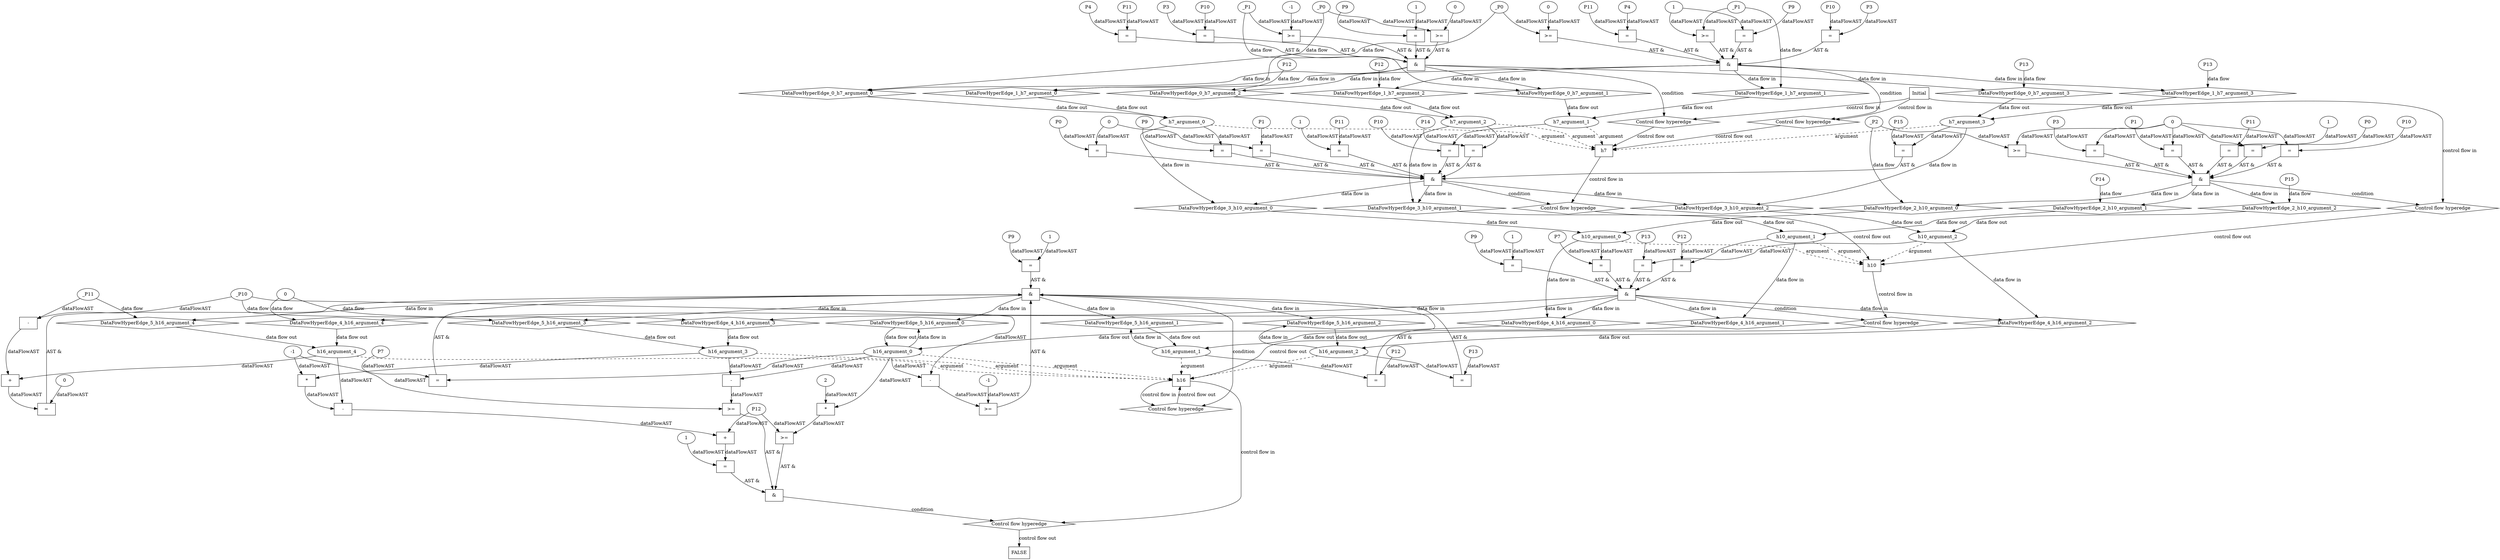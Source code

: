 digraph dag {
"h10" [label="h10" nodeName="h10" class=cfn  shape="rect"];
"h16" [label="h16" nodeName="h16" class=cfn  shape="rect"];
"h7" [label="h7" nodeName="h7" class=cfn  shape="rect"];
FALSE [label="FALSE" nodeName=FALSE class=cfn  shape="rect"];
Initial [label="Initial" nodeName=Initial class=cfn  shape="rect"];
ControlFowHyperEdge_0 [label="Control flow hyperedge" nodeName=ControlFowHyperEdge_0 class=controlFlowHyperEdge shape="diamond"];
"Initial" -> ControlFowHyperEdge_0 [label="control flow in"]
ControlFowHyperEdge_0 -> "h7" [label="control flow out"]
ControlFowHyperEdge_1 [label="Control flow hyperedge" nodeName=ControlFowHyperEdge_1 class=controlFlowHyperEdge shape="diamond"];
"Initial" -> ControlFowHyperEdge_1 [label="control flow in"]
ControlFowHyperEdge_1 -> "h7" [label="control flow out"]
ControlFowHyperEdge_2 [label="Control flow hyperedge" nodeName=ControlFowHyperEdge_2 class=controlFlowHyperEdge shape="diamond"];
"Initial" -> ControlFowHyperEdge_2 [label="control flow in"]
ControlFowHyperEdge_2 -> "h10" [label="control flow out"]
ControlFowHyperEdge_3 [label="Control flow hyperedge" nodeName=ControlFowHyperEdge_3 class=controlFlowHyperEdge shape="diamond"];
"h7" -> ControlFowHyperEdge_3 [label="control flow in"]
ControlFowHyperEdge_3 -> "h10" [label="control flow out"]
ControlFowHyperEdge_4 [label="Control flow hyperedge" nodeName=ControlFowHyperEdge_4 class=controlFlowHyperEdge shape="diamond"];
"h10" -> ControlFowHyperEdge_4 [label="control flow in"]
ControlFowHyperEdge_4 -> "h16" [label="control flow out"]
ControlFowHyperEdge_5 [label="Control flow hyperedge" nodeName=ControlFowHyperEdge_5 class=controlFlowHyperEdge shape="diamond"];
"h16" -> ControlFowHyperEdge_5 [label="control flow in"]
ControlFowHyperEdge_5 -> "h16" [label="control flow out"]
ControlFowHyperEdge_6 [label="Control flow hyperedge" nodeName=ControlFowHyperEdge_6 class=controlFlowHyperEdge shape="diamond"];
"h16" -> ControlFowHyperEdge_6 [label="control flow in"]
ControlFowHyperEdge_6 -> "FALSE" [label="control flow out"]
"h7_argument_0" [label="h7_argument_0" nodeName=argument0 class=argument  head="h7" shape="oval"];
"h7_argument_0" -> "h7"[label="argument" style="dashed"]
"h7_argument_1" [label="h7_argument_1" nodeName=argument1 class=argument  head="h7" shape="oval"];
"h7_argument_1" -> "h7"[label="argument" style="dashed"]
"h7_argument_2" [label="h7_argument_2" nodeName=argument2 class=argument  head="h7" shape="oval"];
"h7_argument_2" -> "h7"[label="argument" style="dashed"]
"h7_argument_3" [label="h7_argument_3" nodeName=argument3 class=argument  head="h7" shape="oval"];
"h7_argument_3" -> "h7"[label="argument" style="dashed"]
"h10_argument_0" [label="h10_argument_0" nodeName=argument0 class=argument  head="h10" shape="oval"];
"h10_argument_0" -> "h10"[label="argument" style="dashed"]
"h10_argument_1" [label="h10_argument_1" nodeName=argument1 class=argument  head="h10" shape="oval"];
"h10_argument_1" -> "h10"[label="argument" style="dashed"]
"h10_argument_2" [label="h10_argument_2" nodeName=argument2 class=argument  head="h10" shape="oval"];
"h10_argument_2" -> "h10"[label="argument" style="dashed"]
"h16_argument_0" [label="h16_argument_0" nodeName=argument0 class=argument  head="h16" shape="oval"];
"h16_argument_0" -> "h16"[label="argument" style="dashed"]
"h16_argument_1" [label="h16_argument_1" nodeName=argument1 class=argument  head="h16" shape="oval"];
"h16_argument_1" -> "h16"[label="argument" style="dashed"]
"h16_argument_2" [label="h16_argument_2" nodeName=argument2 class=argument  head="h16" shape="oval"];
"h16_argument_2" -> "h16"[label="argument" style="dashed"]
"h16_argument_3" [label="h16_argument_3" nodeName=argument3 class=argument  head="h16" shape="oval"];
"h16_argument_3" -> "h16"[label="argument" style="dashed"]
"h16_argument_4" [label="h16_argument_4" nodeName=argument4 class=argument  head="h16" shape="oval"];
"h16_argument_4" -> "h16"[label="argument" style="dashed"]

"xxxh7___Initial_0xxx_and" [label="&" nodeName="xxxh7___Initial_0xxx_and" class=Operator shape="rect"];
"xxxh7___Initial_0xxxguard_0_node_0" [label="=" nodeName="xxxh7___Initial_0xxxguard_0_node_0" class=Operator  shape="rect"];
"xxxh7___Initial_0xxxguard_0_node_1" [label="P10" nodeName="xxxh7___Initial_0xxxguard_0_node_1" class=Constant ];
"xxxh7___Initial_0xxxguard_0_node_2" [label="P3" nodeName="xxxh7___Initial_0xxxguard_0_node_2" class=Constant ];
"xxxh7___Initial_0xxxguard_0_node_1" -> "xxxh7___Initial_0xxxguard_0_node_0"[label="dataFlowAST"]
"xxxh7___Initial_0xxxguard_0_node_2" -> "xxxh7___Initial_0xxxguard_0_node_0"[label="dataFlowAST"]

"xxxh7___Initial_0xxxguard_0_node_0" -> "xxxh7___Initial_0xxx_and" [label="AST &"];
"xxxh7___Initial_0xxxguard1_node_0" [label="=" nodeName="xxxh7___Initial_0xxxguard1_node_0" class=Operator  shape="rect"];
"xxxh7___Initial_0xxxguard1_node_1" [label="P11" nodeName="xxxh7___Initial_0xxxguard1_node_1" class=Constant ];
"xxxh7___Initial_0xxxguard1_node_2" [label="P4" nodeName="xxxh7___Initial_0xxxguard1_node_2" class=Constant ];
"xxxh7___Initial_0xxxguard1_node_1" -> "xxxh7___Initial_0xxxguard1_node_0"[label="dataFlowAST"]
"xxxh7___Initial_0xxxguard1_node_2" -> "xxxh7___Initial_0xxxguard1_node_0"[label="dataFlowAST"]

"xxxh7___Initial_0xxxguard1_node_0" -> "xxxh7___Initial_0xxx_and" [label="AST &"];
"xxxh7___Initial_0xxxguard3_node_0" [label=">=" nodeName="xxxh7___Initial_0xxxguard3_node_0" class=Operator  shape="rect"];
"xxxh7___Initial_0xxxguard3_node_2" [label="0" nodeName="xxxh7___Initial_0xxxguard3_node_2" class=Literal ];
"xxxh7___Initial_0xxxdataFlow_0_node_0" -> "xxxh7___Initial_0xxxguard3_node_0"[label="dataFlowAST"]
"xxxh7___Initial_0xxxguard3_node_2" -> "xxxh7___Initial_0xxxguard3_node_0"[label="dataFlowAST"]

"xxxh7___Initial_0xxxguard3_node_0" -> "xxxh7___Initial_0xxx_and" [label="AST &"];
"xxxh7___Initial_0xxxguard2_node_0" [label=">=" nodeName="xxxh7___Initial_0xxxguard2_node_0" class=Operator  shape="rect"];
"xxxh7___Initial_0xxxguard2_node_1" [label="-1" nodeName="xxxh7___Initial_0xxxguard2_node_1" class=Literal ];
"xxxh7___Initial_0xxxguard2_node_1" -> "xxxh7___Initial_0xxxguard2_node_0"[label="dataFlowAST"]
"xxxh7___Initial_0xxxdataFlow1_node_0" -> "xxxh7___Initial_0xxxguard2_node_0"[label="dataFlowAST"]

"xxxh7___Initial_0xxxguard2_node_0" -> "xxxh7___Initial_0xxx_and" [label="AST &"];
"xxxh7___Initial_0xxxguard4_node_0" [label="=" nodeName="xxxh7___Initial_0xxxguard4_node_0" class=Operator  shape="rect"];
"xxxh7___Initial_0xxxguard4_node_1" [label="P9" nodeName="xxxh7___Initial_0xxxguard4_node_1" class=Constant ];
"xxxh7___Initial_0xxxguard4_node_2" [label="1" nodeName="xxxh7___Initial_0xxxguard4_node_2" class=Literal ];
"xxxh7___Initial_0xxxguard4_node_1" -> "xxxh7___Initial_0xxxguard4_node_0"[label="dataFlowAST"]
"xxxh7___Initial_0xxxguard4_node_2" -> "xxxh7___Initial_0xxxguard4_node_0"[label="dataFlowAST"]

"xxxh7___Initial_0xxxguard4_node_0" -> "xxxh7___Initial_0xxx_and" [label="AST &"];
"xxxh7___Initial_0xxx_and" -> "ControlFowHyperEdge_0" [label="condition"];
"xxxh7___Initial_0xxxdataFlow_0_node_0" [label="_P0" nodeName="xxxh7___Initial_0xxxdataFlow_0_node_0" class=Constant ];

"xxxh7___Initial_0xxxdataFlow_0_node_0" -> "DataFowHyperEdge_0_h7_argument_0" [label="data flow"];
"xxxh7___Initial_0xxxdataFlow1_node_0" [label="_P1" nodeName="xxxh7___Initial_0xxxdataFlow1_node_0" class=Constant ];

"xxxh7___Initial_0xxxdataFlow1_node_0" -> "DataFowHyperEdge_0_h7_argument_1" [label="data flow"];
"xxxh7___Initial_0xxxdataFlow2_node_0" [label="P12" nodeName="xxxh7___Initial_0xxxdataFlow2_node_0" class=Constant ];

"xxxh7___Initial_0xxxdataFlow2_node_0" -> "DataFowHyperEdge_0_h7_argument_2" [label="data flow"];
"xxxh7___Initial_0xxxdataFlow3_node_0" [label="P13" nodeName="xxxh7___Initial_0xxxdataFlow3_node_0" class=Constant ];

"xxxh7___Initial_0xxxdataFlow3_node_0" -> "DataFowHyperEdge_0_h7_argument_3" [label="data flow"];
"xxxh7___Initial_1xxx_and" [label="&" nodeName="xxxh7___Initial_1xxx_and" class=Operator shape="rect"];
"xxxh7___Initial_1xxxguard2_node_0" [label=">=" nodeName="xxxh7___Initial_1xxxguard2_node_0" class=Operator  shape="rect"];
"xxxh7___Initial_1xxxguard2_node_2" [label="1" nodeName="xxxh7___Initial_1xxxguard2_node_2" class=Literal ];
"xxxh7___Initial_1xxxdataFlow1_node_0" -> "xxxh7___Initial_1xxxguard2_node_0"[label="dataFlowAST"]
"xxxh7___Initial_1xxxguard2_node_2" -> "xxxh7___Initial_1xxxguard2_node_0"[label="dataFlowAST"]

"xxxh7___Initial_1xxxguard2_node_0" -> "xxxh7___Initial_1xxx_and" [label="AST &"];
"xxxh7___Initial_1xxxguard4_node_0" [label="=" nodeName="xxxh7___Initial_1xxxguard4_node_0" class=Operator  shape="rect"];
"xxxh7___Initial_1xxxguard4_node_1" [label="P9" nodeName="xxxh7___Initial_1xxxguard4_node_1" class=Constant ];
"xxxh7___Initial_1xxxguard4_node_1" -> "xxxh7___Initial_1xxxguard4_node_0"[label="dataFlowAST"]
"xxxh7___Initial_1xxxguard2_node_2" -> "xxxh7___Initial_1xxxguard4_node_0"[label="dataFlowAST"]

"xxxh7___Initial_1xxxguard4_node_0" -> "xxxh7___Initial_1xxx_and" [label="AST &"];
"xxxh7___Initial_1xxxguard3_node_0" [label=">=" nodeName="xxxh7___Initial_1xxxguard3_node_0" class=Operator  shape="rect"];
"xxxh7___Initial_1xxxguard3_node_2" [label="0" nodeName="xxxh7___Initial_1xxxguard3_node_2" class=Literal ];
"xxxh7___Initial_1xxxdataFlow_0_node_0" -> "xxxh7___Initial_1xxxguard3_node_0"[label="dataFlowAST"]
"xxxh7___Initial_1xxxguard3_node_2" -> "xxxh7___Initial_1xxxguard3_node_0"[label="dataFlowAST"]

"xxxh7___Initial_1xxxguard3_node_0" -> "xxxh7___Initial_1xxx_and" [label="AST &"];
"xxxh7___Initial_1xxxguard1_node_0" [label="=" nodeName="xxxh7___Initial_1xxxguard1_node_0" class=Operator  shape="rect"];
"xxxh7___Initial_1xxxguard1_node_1" [label="P11" nodeName="xxxh7___Initial_1xxxguard1_node_1" class=Constant ];
"xxxh7___Initial_1xxxguard1_node_2" [label="P4" nodeName="xxxh7___Initial_1xxxguard1_node_2" class=Constant ];
"xxxh7___Initial_1xxxguard1_node_1" -> "xxxh7___Initial_1xxxguard1_node_0"[label="dataFlowAST"]
"xxxh7___Initial_1xxxguard1_node_2" -> "xxxh7___Initial_1xxxguard1_node_0"[label="dataFlowAST"]

"xxxh7___Initial_1xxxguard1_node_0" -> "xxxh7___Initial_1xxx_and" [label="AST &"];
"xxxh7___Initial_1xxxguard_0_node_0" [label="=" nodeName="xxxh7___Initial_1xxxguard_0_node_0" class=Operator  shape="rect"];
"xxxh7___Initial_1xxxguard_0_node_1" [label="P10" nodeName="xxxh7___Initial_1xxxguard_0_node_1" class=Constant ];
"xxxh7___Initial_1xxxguard_0_node_2" [label="P3" nodeName="xxxh7___Initial_1xxxguard_0_node_2" class=Constant ];
"xxxh7___Initial_1xxxguard_0_node_1" -> "xxxh7___Initial_1xxxguard_0_node_0"[label="dataFlowAST"]
"xxxh7___Initial_1xxxguard_0_node_2" -> "xxxh7___Initial_1xxxguard_0_node_0"[label="dataFlowAST"]

"xxxh7___Initial_1xxxguard_0_node_0" -> "xxxh7___Initial_1xxx_and" [label="AST &"];
"xxxh7___Initial_1xxx_and" -> "ControlFowHyperEdge_1" [label="condition"];
"xxxh7___Initial_1xxxdataFlow_0_node_0" [label="_P0" nodeName="xxxh7___Initial_1xxxdataFlow_0_node_0" class=Constant ];

"xxxh7___Initial_1xxxdataFlow_0_node_0" -> "DataFowHyperEdge_1_h7_argument_0" [label="data flow"];
"xxxh7___Initial_1xxxdataFlow1_node_0" [label="_P1" nodeName="xxxh7___Initial_1xxxdataFlow1_node_0" class=Constant ];

"xxxh7___Initial_1xxxdataFlow1_node_0" -> "DataFowHyperEdge_1_h7_argument_1" [label="data flow"];
"xxxh7___Initial_1xxxdataFlow2_node_0" [label="P12" nodeName="xxxh7___Initial_1xxxdataFlow2_node_0" class=Constant ];

"xxxh7___Initial_1xxxdataFlow2_node_0" -> "DataFowHyperEdge_1_h7_argument_2" [label="data flow"];
"xxxh7___Initial_1xxxdataFlow3_node_0" [label="P13" nodeName="xxxh7___Initial_1xxxdataFlow3_node_0" class=Constant ];

"xxxh7___Initial_1xxxdataFlow3_node_0" -> "DataFowHyperEdge_1_h7_argument_3" [label="data flow"];
"xxxh10___Initial_2xxx_and" [label="&" nodeName="xxxh10___Initial_2xxx_and" class=Operator shape="rect"];
"xxxh10___Initial_2xxxguard5_node_0" [label="=" nodeName="xxxh10___Initial_2xxxguard5_node_0" class=Operator  shape="rect"];
"xxxh10___Initial_2xxxguard5_node_1" [label="P1" nodeName="xxxh10___Initial_2xxxguard5_node_1" class=Constant ];
"xxxh10___Initial_2xxxguard5_node_1" -> "xxxh10___Initial_2xxxguard5_node_0"[label="dataFlowAST"]
"xxxh10___Initial_2xxxguard1_node_1" -> "xxxh10___Initial_2xxxguard5_node_0"[label="dataFlowAST"]

"xxxh10___Initial_2xxxguard5_node_0" -> "xxxh10___Initial_2xxx_and" [label="AST &"];
"xxxh10___Initial_2xxxguard4_node_0" [label="=" nodeName="xxxh10___Initial_2xxxguard4_node_0" class=Operator  shape="rect"];
"xxxh10___Initial_2xxxguard4_node_1" [label="P0" nodeName="xxxh10___Initial_2xxxguard4_node_1" class=Constant ];
"xxxh10___Initial_2xxxguard4_node_1" -> "xxxh10___Initial_2xxxguard4_node_0"[label="dataFlowAST"]
"xxxh10___Initial_2xxxguard1_node_1" -> "xxxh10___Initial_2xxxguard4_node_0"[label="dataFlowAST"]

"xxxh10___Initial_2xxxguard4_node_0" -> "xxxh10___Initial_2xxx_and" [label="AST &"];
"xxxh10___Initial_2xxxguard_0_node_0" [label="=" nodeName="xxxh10___Initial_2xxxguard_0_node_0" class=Operator  shape="rect"];
"xxxh10___Initial_2xxxguard_0_node_1" [label="P11" nodeName="xxxh10___Initial_2xxxguard_0_node_1" class=Constant ];
"xxxh10___Initial_2xxxguard_0_node_2" [label="1" nodeName="xxxh10___Initial_2xxxguard_0_node_2" class=Literal ];
"xxxh10___Initial_2xxxguard_0_node_1" -> "xxxh10___Initial_2xxxguard_0_node_0"[label="dataFlowAST"]
"xxxh10___Initial_2xxxguard_0_node_2" -> "xxxh10___Initial_2xxxguard_0_node_0"[label="dataFlowAST"]

"xxxh10___Initial_2xxxguard_0_node_0" -> "xxxh10___Initial_2xxx_and" [label="AST &"];
"xxxh10___Initial_2xxxguard3_node_0" [label=">=" nodeName="xxxh10___Initial_2xxxguard3_node_0" class=Operator  shape="rect"];
"xxxh10___Initial_2xxxdataFlow_0_node_0" -> "xxxh10___Initial_2xxxguard3_node_0"[label="dataFlowAST"]
"xxxh10___Initial_2xxxguard1_node_1" -> "xxxh10___Initial_2xxxguard3_node_0"[label="dataFlowAST"]

"xxxh10___Initial_2xxxguard3_node_0" -> "xxxh10___Initial_2xxx_and" [label="AST &"];
"xxxh10___Initial_2xxxguard2_node_0" [label="=" nodeName="xxxh10___Initial_2xxxguard2_node_0" class=Operator  shape="rect"];
"xxxh10___Initial_2xxxguard2_node_1" [label="P10" nodeName="xxxh10___Initial_2xxxguard2_node_1" class=Constant ];
"xxxh10___Initial_2xxxguard2_node_1" -> "xxxh10___Initial_2xxxguard2_node_0"[label="dataFlowAST"]
"xxxh10___Initial_2xxxguard1_node_1" -> "xxxh10___Initial_2xxxguard2_node_0"[label="dataFlowAST"]

"xxxh10___Initial_2xxxguard2_node_0" -> "xxxh10___Initial_2xxx_and" [label="AST &"];
"xxxh10___Initial_2xxxguard1_node_0" [label="=" nodeName="xxxh10___Initial_2xxxguard1_node_0" class=Operator  shape="rect"];
"xxxh10___Initial_2xxxguard1_node_1" [label="0" nodeName="xxxh10___Initial_2xxxguard1_node_1" class=Literal ];
"xxxh10___Initial_2xxxguard1_node_2" [label="P3" nodeName="xxxh10___Initial_2xxxguard1_node_2" class=Constant ];
"xxxh10___Initial_2xxxguard1_node_1" -> "xxxh10___Initial_2xxxguard1_node_0"[label="dataFlowAST"]
"xxxh10___Initial_2xxxguard1_node_2" -> "xxxh10___Initial_2xxxguard1_node_0"[label="dataFlowAST"]

"xxxh10___Initial_2xxxguard1_node_0" -> "xxxh10___Initial_2xxx_and" [label="AST &"];
"xxxh10___Initial_2xxx_and" -> "ControlFowHyperEdge_2" [label="condition"];
"xxxh10___Initial_2xxxdataFlow_0_node_0" [label="_P2" nodeName="xxxh10___Initial_2xxxdataFlow_0_node_0" class=Constant ];

"xxxh10___Initial_2xxxdataFlow_0_node_0" -> "DataFowHyperEdge_2_h10_argument_0" [label="data flow"];
"xxxh10___Initial_2xxxdataFlow1_node_0" [label="P14" nodeName="xxxh10___Initial_2xxxdataFlow1_node_0" class=Constant ];

"xxxh10___Initial_2xxxdataFlow1_node_0" -> "DataFowHyperEdge_2_h10_argument_1" [label="data flow"];
"xxxh10___Initial_2xxxdataFlow2_node_0" [label="P15" nodeName="xxxh10___Initial_2xxxdataFlow2_node_0" class=Constant ];

"xxxh10___Initial_2xxxdataFlow2_node_0" -> "DataFowHyperEdge_2_h10_argument_2" [label="data flow"];
"xxxh10___h7_3xxx_and" [label="&" nodeName="xxxh10___h7_3xxx_and" class=Operator shape="rect"];
"xxxh10___h7_3xxxguard4_node_0" [label="=" nodeName="xxxh10___h7_3xxxguard4_node_0" class=Operator  shape="rect"];
"xxxh10___h7_3xxxguard4_node_1" [label="P1" nodeName="xxxh10___h7_3xxxguard4_node_1" class=Constant ];
"xxxh10___h7_3xxxguard4_node_1" -> "xxxh10___h7_3xxxguard4_node_0"[label="dataFlowAST"]
"xxxh10___h7_3xxxguard3_node_2" -> "xxxh10___h7_3xxxguard4_node_0"[label="dataFlowAST"]

"xxxh10___h7_3xxxguard4_node_0" -> "xxxh10___h7_3xxx_and" [label="AST &"];
"xxxh10___h7_3xxxguard5_node_0" [label="=" nodeName="xxxh10___h7_3xxxguard5_node_0" class=Operator  shape="rect"];
"xxxh10___h7_3xxxguard5_node_1" [label="P11" nodeName="xxxh10___h7_3xxxguard5_node_1" class=Constant ];
"xxxh10___h7_3xxxguard5_node_2" [label="1" nodeName="xxxh10___h7_3xxxguard5_node_2" class=Literal ];
"xxxh10___h7_3xxxguard5_node_1" -> "xxxh10___h7_3xxxguard5_node_0"[label="dataFlowAST"]
"xxxh10___h7_3xxxguard5_node_2" -> "xxxh10___h7_3xxxguard5_node_0"[label="dataFlowAST"]

"xxxh10___h7_3xxxguard5_node_0" -> "xxxh10___h7_3xxx_and" [label="AST &"];
"xxxh10___h7_3xxxguard3_node_0" [label="=" nodeName="xxxh10___h7_3xxxguard3_node_0" class=Operator  shape="rect"];
"xxxh10___h7_3xxxguard3_node_1" [label="P0" nodeName="xxxh10___h7_3xxxguard3_node_1" class=Constant ];
"xxxh10___h7_3xxxguard3_node_2" [label="0" nodeName="xxxh10___h7_3xxxguard3_node_2" class=Literal ];
"xxxh10___h7_3xxxguard3_node_1" -> "xxxh10___h7_3xxxguard3_node_0"[label="dataFlowAST"]
"xxxh10___h7_3xxxguard3_node_2" -> "xxxh10___h7_3xxxguard3_node_0"[label="dataFlowAST"]

"xxxh10___h7_3xxxguard3_node_0" -> "xxxh10___h7_3xxx_and" [label="AST &"];
"xxxh10___h7_3xxxguard1_node_0" [label="=" nodeName="xxxh10___h7_3xxxguard1_node_0" class=Operator  shape="rect"];
"xxxh10___h7_3xxxguard1_node_1" [label="P15" nodeName="xxxh10___h7_3xxxguard1_node_1" class=Constant ];
"xxxh10___h7_3xxxguard1_node_1" -> "xxxh10___h7_3xxxguard1_node_0"[label="dataFlowAST"]
"h7_argument_3" -> "xxxh10___h7_3xxxguard1_node_0"[label="dataFlowAST"]

"xxxh10___h7_3xxxguard1_node_0" -> "xxxh10___h7_3xxx_and" [label="AST &"];
"xxxh10___h7_3xxxguard_0_node_0" [label="=" nodeName="xxxh10___h7_3xxxguard_0_node_0" class=Operator  shape="rect"];
"xxxh10___h7_3xxxguard_0_node_1" [label="P14" nodeName="xxxh10___h7_3xxxguard_0_node_1" class=Constant ];
"xxxh10___h7_3xxxguard_0_node_1" -> "xxxh10___h7_3xxxguard_0_node_0"[label="dataFlowAST"]
"h7_argument_2" -> "xxxh10___h7_3xxxguard_0_node_0"[label="dataFlowAST"]

"xxxh10___h7_3xxxguard_0_node_0" -> "xxxh10___h7_3xxx_and" [label="AST &"];
"xxxh10___h7_3xxxguard2_node_0" [label="=" nodeName="xxxh10___h7_3xxxguard2_node_0" class=Operator  shape="rect"];
"xxxh10___h7_3xxxguard2_node_1" [label="P10" nodeName="xxxh10___h7_3xxxguard2_node_1" class=Constant ];
"xxxh10___h7_3xxxguard2_node_1" -> "xxxh10___h7_3xxxguard2_node_0"[label="dataFlowAST"]
"h7_argument_1" -> "xxxh10___h7_3xxxguard2_node_0"[label="dataFlowAST"]

"xxxh10___h7_3xxxguard2_node_0" -> "xxxh10___h7_3xxx_and" [label="AST &"];
"xxxh10___h7_3xxxguard6_node_0" [label="=" nodeName="xxxh10___h7_3xxxguard6_node_0" class=Operator  shape="rect"];
"xxxh10___h7_3xxxguard6_node_1" [label="P9" nodeName="xxxh10___h7_3xxxguard6_node_1" class=Constant ];
"xxxh10___h7_3xxxguard6_node_1" -> "xxxh10___h7_3xxxguard6_node_0"[label="dataFlowAST"]
"h7_argument_0" -> "xxxh10___h7_3xxxguard6_node_0"[label="dataFlowAST"]

"xxxh10___h7_3xxxguard6_node_0" -> "xxxh10___h7_3xxx_and" [label="AST &"];
"xxxh10___h7_3xxx_and" -> "ControlFowHyperEdge_3" [label="condition"];
"xxxh16___h10_4xxx_and" [label="&" nodeName="xxxh16___h10_4xxx_and" class=Operator shape="rect"];
"xxxh16___h10_4xxxguard_0_node_0" [label="=" nodeName="xxxh16___h10_4xxxguard_0_node_0" class=Operator  shape="rect"];
"xxxh16___h10_4xxxguard_0_node_1" [label="P7" nodeName="xxxh16___h10_4xxxguard_0_node_1" class=Constant ];
"xxxh16___h10_4xxxguard_0_node_1" -> "xxxh16___h10_4xxxguard_0_node_0"[label="dataFlowAST"]
"h10_argument_0" -> "xxxh16___h10_4xxxguard_0_node_0"[label="dataFlowAST"]

"xxxh16___h10_4xxxguard_0_node_0" -> "xxxh16___h10_4xxx_and" [label="AST &"];
"xxxh16___h10_4xxxguard1_node_0" [label="=" nodeName="xxxh16___h10_4xxxguard1_node_0" class=Operator  shape="rect"];
"xxxh16___h10_4xxxguard1_node_1" [label="P12" nodeName="xxxh16___h10_4xxxguard1_node_1" class=Constant ];
"xxxh16___h10_4xxxguard1_node_1" -> "xxxh16___h10_4xxxguard1_node_0"[label="dataFlowAST"]
"h10_argument_1" -> "xxxh16___h10_4xxxguard1_node_0"[label="dataFlowAST"]

"xxxh16___h10_4xxxguard1_node_0" -> "xxxh16___h10_4xxx_and" [label="AST &"];
"xxxh16___h10_4xxxguard2_node_0" [label="=" nodeName="xxxh16___h10_4xxxguard2_node_0" class=Operator  shape="rect"];
"xxxh16___h10_4xxxguard2_node_1" [label="P13" nodeName="xxxh16___h10_4xxxguard2_node_1" class=Constant ];
"xxxh16___h10_4xxxguard2_node_1" -> "xxxh16___h10_4xxxguard2_node_0"[label="dataFlowAST"]
"h10_argument_2" -> "xxxh16___h10_4xxxguard2_node_0"[label="dataFlowAST"]

"xxxh16___h10_4xxxguard2_node_0" -> "xxxh16___h10_4xxx_and" [label="AST &"];
"xxxh16___h10_4xxxguard3_node_0" [label="=" nodeName="xxxh16___h10_4xxxguard3_node_0" class=Operator  shape="rect"];
"xxxh16___h10_4xxxguard3_node_1" [label="P9" nodeName="xxxh16___h10_4xxxguard3_node_1" class=Constant ];
"xxxh16___h10_4xxxguard3_node_2" [label="1" nodeName="xxxh16___h10_4xxxguard3_node_2" class=Literal ];
"xxxh16___h10_4xxxguard3_node_1" -> "xxxh16___h10_4xxxguard3_node_0"[label="dataFlowAST"]
"xxxh16___h10_4xxxguard3_node_2" -> "xxxh16___h10_4xxxguard3_node_0"[label="dataFlowAST"]

"xxxh16___h10_4xxxguard3_node_0" -> "xxxh16___h10_4xxx_and" [label="AST &"];
"xxxh16___h10_4xxx_and" -> "ControlFowHyperEdge_4" [label="condition"];
"xxxh16___h10_4xxxdataFlow_0_node_0" [label="0" nodeName="xxxh16___h10_4xxxdataFlow_0_node_0" class=Literal ];

"xxxh16___h10_4xxxdataFlow_0_node_0" -> "DataFowHyperEdge_4_h16_argument_3" [label="data flow"];

"xxxh16___h10_4xxxdataFlow_0_node_0" -> "DataFowHyperEdge_4_h16_argument_4" [label="data flow"];
"xxxh16___h16_5xxx_and" [label="&" nodeName="xxxh16___h16_5xxx_and" class=Operator shape="rect"];
"xxxh16___h16_5xxxguard1_node_0" [label="=" nodeName="xxxh16___h16_5xxxguard1_node_0" class=Operator  shape="rect"];
"xxxh16___h16_5xxxguard1_node_1" [label="+" nodeName="xxxh16___h16_5xxxguard1_node_1" class= Operator shape="rect"];
"xxxh16___h16_5xxxguard1_node_3" [label="-" nodeName="xxxh16___h16_5xxxguard1_node_3" class= Operator shape="rect"];
"xxxh16___h16_5xxxguard1_node_6" [label="0" nodeName="xxxh16___h16_5xxxguard1_node_6" class=Literal ];
"xxxh16___h16_5xxxguard1_node_1" -> "xxxh16___h16_5xxxguard1_node_0"[label="dataFlowAST"]
"xxxh16___h16_5xxxguard1_node_6" -> "xxxh16___h16_5xxxguard1_node_0"[label="dataFlowAST"]
"h16_argument_4" -> "xxxh16___h16_5xxxguard1_node_1"[label="dataFlowAST"]
"xxxh16___h16_5xxxguard1_node_3" -> "xxxh16___h16_5xxxguard1_node_1"[label="dataFlowAST"]
"xxxh16___h16_5xxxdataFlow_0_node_0" -> "xxxh16___h16_5xxxguard1_node_3"[label="dataFlowAST"]
"xxxh16___h16_5xxxdataFlow1_node_0" -> "xxxh16___h16_5xxxguard1_node_3"[label="dataFlowAST"]

"xxxh16___h16_5xxxguard1_node_0" -> "xxxh16___h16_5xxx_and" [label="AST &"];
"xxxh16___h16_5xxxguard4_node_0" [label="=" nodeName="xxxh16___h16_5xxxguard4_node_0" class=Operator  shape="rect"];
"xxxh16___h16_5xxxguard4_node_1" [label="P7" nodeName="xxxh16___h16_5xxxguard4_node_1" class=Constant ];
"xxxh16___h16_5xxxguard4_node_1" -> "xxxh16___h16_5xxxguard4_node_0"[label="dataFlowAST"]
"h16_argument_0" -> "xxxh16___h16_5xxxguard4_node_0"[label="dataFlowAST"]

"xxxh16___h16_5xxxguard4_node_0" -> "xxxh16___h16_5xxx_and" [label="AST &"];
"xxxh16___h16_5xxxguard3_node_0" [label=">=" nodeName="xxxh16___h16_5xxxguard3_node_0" class=Operator  shape="rect"];
"xxxh16___h16_5xxxguard3_node_1" [label="-" nodeName="xxxh16___h16_5xxxguard3_node_1" class= Operator shape="rect"];
"xxxh16___h16_5xxxguard3_node_4" [label="-1" nodeName="xxxh16___h16_5xxxguard3_node_4" class=Literal ];
"xxxh16___h16_5xxxguard3_node_1" -> "xxxh16___h16_5xxxguard3_node_0"[label="dataFlowAST"]
"xxxh16___h16_5xxxguard3_node_4" -> "xxxh16___h16_5xxxguard3_node_0"[label="dataFlowAST"]
"h16_argument_0" -> "xxxh16___h16_5xxxguard3_node_1"[label="dataFlowAST"]
"xxxh16___h16_5xxxdataFlow_0_node_0" -> "xxxh16___h16_5xxxguard3_node_1"[label="dataFlowAST"]

"xxxh16___h16_5xxxguard3_node_0" -> "xxxh16___h16_5xxx_and" [label="AST &"];
"xxxh16___h16_5xxxguard5_node_0" [label="=" nodeName="xxxh16___h16_5xxxguard5_node_0" class=Operator  shape="rect"];
"xxxh16___h16_5xxxguard5_node_1" [label="P12" nodeName="xxxh16___h16_5xxxguard5_node_1" class=Constant ];
"xxxh16___h16_5xxxguard5_node_1" -> "xxxh16___h16_5xxxguard5_node_0"[label="dataFlowAST"]
"h16_argument_1" -> "xxxh16___h16_5xxxguard5_node_0"[label="dataFlowAST"]

"xxxh16___h16_5xxxguard5_node_0" -> "xxxh16___h16_5xxx_and" [label="AST &"];
"xxxh16___h16_5xxxguard2_node_0" [label="=" nodeName="xxxh16___h16_5xxxguard2_node_0" class=Operator  shape="rect"];
"xxxh16___h16_5xxxguard2_node_1" [label="P13" nodeName="xxxh16___h16_5xxxguard2_node_1" class=Constant ];
"xxxh16___h16_5xxxguard2_node_1" -> "xxxh16___h16_5xxxguard2_node_0"[label="dataFlowAST"]
"h16_argument_2" -> "xxxh16___h16_5xxxguard2_node_0"[label="dataFlowAST"]

"xxxh16___h16_5xxxguard2_node_0" -> "xxxh16___h16_5xxx_and" [label="AST &"];
"xxxh16___h16_5xxxguard_0_node_0" [label="=" nodeName="xxxh16___h16_5xxxguard_0_node_0" class=Operator  shape="rect"];
"xxxh16___h16_5xxxguard_0_node_1" [label="P9" nodeName="xxxh16___h16_5xxxguard_0_node_1" class=Constant ];
"xxxh16___h16_5xxxguard_0_node_2" [label="1" nodeName="xxxh16___h16_5xxxguard_0_node_2" class=Literal ];
"xxxh16___h16_5xxxguard_0_node_1" -> "xxxh16___h16_5xxxguard_0_node_0"[label="dataFlowAST"]
"xxxh16___h16_5xxxguard_0_node_2" -> "xxxh16___h16_5xxxguard_0_node_0"[label="dataFlowAST"]

"xxxh16___h16_5xxxguard_0_node_0" -> "xxxh16___h16_5xxx_and" [label="AST &"];
"xxxh16___h16_5xxx_and" -> "ControlFowHyperEdge_5" [label="condition"];
"xxxh16___h16_5xxxdataFlow_0_node_0" [label="_P10" nodeName="xxxh16___h16_5xxxdataFlow_0_node_0" class=Constant ];

"xxxh16___h16_5xxxdataFlow_0_node_0" -> "DataFowHyperEdge_5_h16_argument_3" [label="data flow"];
"xxxh16___h16_5xxxdataFlow1_node_0" [label="_P11" nodeName="xxxh16___h16_5xxxdataFlow1_node_0" class=Constant ];

"xxxh16___h16_5xxxdataFlow1_node_0" -> "DataFowHyperEdge_5_h16_argument_4" [label="data flow"];
"xxxFALSE___h16_6xxx_and" [label="&" nodeName="xxxFALSE___h16_6xxx_and" class=Operator shape="rect"];
"xxxFALSE___h16_6xxxguard_0_node_0" [label=">=" nodeName="xxxFALSE___h16_6xxxguard_0_node_0" class=Operator  shape="rect"];
"xxxFALSE___h16_6xxxguard_0_node_1" [label="*" nodeName="xxxFALSE___h16_6xxxguard_0_node_1" class=Operator  shape="rect"];
"xxxFALSE___h16_6xxxguard_0_node_2" [label="2" nodeName="xxxFALSE___h16_6xxxguard_0_node_2" class=Coeff ];
"xxxFALSE___h16_6xxxguard_0_node_4" [label="P12" nodeName="xxxFALSE___h16_6xxxguard_0_node_4" class=Constant ];
"xxxFALSE___h16_6xxxguard_0_node_1" -> "xxxFALSE___h16_6xxxguard_0_node_0"[label="dataFlowAST"]
"xxxFALSE___h16_6xxxguard_0_node_4" -> "xxxFALSE___h16_6xxxguard_0_node_0"[label="dataFlowAST"]
"xxxFALSE___h16_6xxxguard_0_node_2" -> "xxxFALSE___h16_6xxxguard_0_node_1"[label="dataFlowAST"]
"h16_argument_0" -> "xxxFALSE___h16_6xxxguard_0_node_1"[label="dataFlowAST"]

"xxxFALSE___h16_6xxxguard_0_node_0" -> "xxxFALSE___h16_6xxx_and" [label="AST &"];
"xxxFALSE___h16_6xxxguard1_node_0" [label="=" nodeName="xxxFALSE___h16_6xxxguard1_node_0" class=Operator  shape="rect"];
"xxxFALSE___h16_6xxxguard1_node_1" [label="1" nodeName="xxxFALSE___h16_6xxxguard1_node_1" class=Literal ];
"xxxFALSE___h16_6xxxguard1_node_2" [label="+" nodeName="xxxFALSE___h16_6xxxguard1_node_2" class= Operator shape="rect"];
"xxxFALSE___h16_6xxxguard1_node_3" [label="-" nodeName="xxxFALSE___h16_6xxxguard1_node_3" class= Operator shape="rect"];
"xxxFALSE___h16_6xxxguard1_node_4" [label="*" nodeName="xxxFALSE___h16_6xxxguard1_node_4" class=Operator  shape="rect"];
"xxxFALSE___h16_6xxxguard1_node_5" [label="-1" nodeName="xxxFALSE___h16_6xxxguard1_node_5" class=Coeff ];
"xxxFALSE___h16_6xxxguard1_node_1" -> "xxxFALSE___h16_6xxxguard1_node_0"[label="dataFlowAST"]
"xxxFALSE___h16_6xxxguard1_node_2" -> "xxxFALSE___h16_6xxxguard1_node_0"[label="dataFlowAST"]
"xxxFALSE___h16_6xxxguard1_node_3" -> "xxxFALSE___h16_6xxxguard1_node_2"[label="dataFlowAST"]
"xxxFALSE___h16_6xxxguard_0_node_4" -> "xxxFALSE___h16_6xxxguard1_node_2"[label="dataFlowAST"]
"xxxFALSE___h16_6xxxguard1_node_4" -> "xxxFALSE___h16_6xxxguard1_node_3"[label="dataFlowAST"]
"h16_argument_4" -> "xxxFALSE___h16_6xxxguard1_node_3"[label="dataFlowAST"]
"xxxFALSE___h16_6xxxguard1_node_5" -> "xxxFALSE___h16_6xxxguard1_node_4"[label="dataFlowAST"]
"h16_argument_3" -> "xxxFALSE___h16_6xxxguard1_node_4"[label="dataFlowAST"]

"xxxFALSE___h16_6xxxguard1_node_0" -> "xxxFALSE___h16_6xxx_and" [label="AST &"];
"xxxFALSE___h16_6xxxguard2_node_0" [label=">=" nodeName="xxxFALSE___h16_6xxxguard2_node_0" class=Operator  shape="rect"];
"xxxFALSE___h16_6xxxguard1_node_5" [label="-1" nodeName="xxxFALSE___h16_6xxxguard1_node_5" class=Literal ];
"xxxFALSE___h16_6xxxguard2_node_2" [label="-" nodeName="xxxFALSE___h16_6xxxguard2_node_2" class= Operator shape="rect"];
"xxxFALSE___h16_6xxxguard1_node_5" -> "xxxFALSE___h16_6xxxguard2_node_0"[label="dataFlowAST"]
"xxxFALSE___h16_6xxxguard2_node_2" -> "xxxFALSE___h16_6xxxguard2_node_0"[label="dataFlowAST"]
"h16_argument_0" -> "xxxFALSE___h16_6xxxguard2_node_2"[label="dataFlowAST"]
"h16_argument_3" -> "xxxFALSE___h16_6xxxguard2_node_2"[label="dataFlowAST"]

"xxxFALSE___h16_6xxxguard2_node_0" -> "xxxFALSE___h16_6xxx_and" [label="AST &"];
"xxxFALSE___h16_6xxx_and" -> "ControlFowHyperEdge_6" [label="condition"];
"DataFowHyperEdge_0_h7_argument_0" [label="DataFowHyperEdge_0_h7_argument_0" nodeName="DataFowHyperEdge_0_h7_argument_0" class=DataFlowHyperedge shape="diamond"];
"DataFowHyperEdge_0_h7_argument_0" -> "h7_argument_0"[label="data flow out"]
"xxxh7___Initial_0xxx_and" -> "DataFowHyperEdge_0_h7_argument_0"[label="data flow in"]
"DataFowHyperEdge_0_h7_argument_1" [label="DataFowHyperEdge_0_h7_argument_1" nodeName="DataFowHyperEdge_0_h7_argument_1" class=DataFlowHyperedge shape="diamond"];
"DataFowHyperEdge_0_h7_argument_1" -> "h7_argument_1"[label="data flow out"]
"xxxh7___Initial_0xxx_and" -> "DataFowHyperEdge_0_h7_argument_1"[label="data flow in"]
"DataFowHyperEdge_0_h7_argument_2" [label="DataFowHyperEdge_0_h7_argument_2" nodeName="DataFowHyperEdge_0_h7_argument_2" class=DataFlowHyperedge shape="diamond"];
"DataFowHyperEdge_0_h7_argument_2" -> "h7_argument_2"[label="data flow out"]
"xxxh7___Initial_0xxx_and" -> "DataFowHyperEdge_0_h7_argument_2"[label="data flow in"]
"DataFowHyperEdge_0_h7_argument_3" [label="DataFowHyperEdge_0_h7_argument_3" nodeName="DataFowHyperEdge_0_h7_argument_3" class=DataFlowHyperedge shape="diamond"];
"DataFowHyperEdge_0_h7_argument_3" -> "h7_argument_3"[label="data flow out"]
"xxxh7___Initial_0xxx_and" -> "DataFowHyperEdge_0_h7_argument_3"[label="data flow in"]
"DataFowHyperEdge_1_h7_argument_0" [label="DataFowHyperEdge_1_h7_argument_0" nodeName="DataFowHyperEdge_1_h7_argument_0" class=DataFlowHyperedge shape="diamond"];
"DataFowHyperEdge_1_h7_argument_0" -> "h7_argument_0"[label="data flow out"]
"xxxh7___Initial_1xxx_and" -> "DataFowHyperEdge_1_h7_argument_0"[label="data flow in"]
"DataFowHyperEdge_1_h7_argument_1" [label="DataFowHyperEdge_1_h7_argument_1" nodeName="DataFowHyperEdge_1_h7_argument_1" class=DataFlowHyperedge shape="diamond"];
"DataFowHyperEdge_1_h7_argument_1" -> "h7_argument_1"[label="data flow out"]
"xxxh7___Initial_1xxx_and" -> "DataFowHyperEdge_1_h7_argument_1"[label="data flow in"]
"DataFowHyperEdge_1_h7_argument_2" [label="DataFowHyperEdge_1_h7_argument_2" nodeName="DataFowHyperEdge_1_h7_argument_2" class=DataFlowHyperedge shape="diamond"];
"DataFowHyperEdge_1_h7_argument_2" -> "h7_argument_2"[label="data flow out"]
"xxxh7___Initial_1xxx_and" -> "DataFowHyperEdge_1_h7_argument_2"[label="data flow in"]
"DataFowHyperEdge_1_h7_argument_3" [label="DataFowHyperEdge_1_h7_argument_3" nodeName="DataFowHyperEdge_1_h7_argument_3" class=DataFlowHyperedge shape="diamond"];
"DataFowHyperEdge_1_h7_argument_3" -> "h7_argument_3"[label="data flow out"]
"xxxh7___Initial_1xxx_and" -> "DataFowHyperEdge_1_h7_argument_3"[label="data flow in"]
"DataFowHyperEdge_2_h10_argument_0" [label="DataFowHyperEdge_2_h10_argument_0" nodeName="DataFowHyperEdge_2_h10_argument_0" class=DataFlowHyperedge shape="diamond"];
"DataFowHyperEdge_2_h10_argument_0" -> "h10_argument_0"[label="data flow out"]
"xxxh10___Initial_2xxx_and" -> "DataFowHyperEdge_2_h10_argument_0"[label="data flow in"]
"DataFowHyperEdge_2_h10_argument_1" [label="DataFowHyperEdge_2_h10_argument_1" nodeName="DataFowHyperEdge_2_h10_argument_1" class=DataFlowHyperedge shape="diamond"];
"DataFowHyperEdge_2_h10_argument_1" -> "h10_argument_1"[label="data flow out"]
"xxxh10___Initial_2xxx_and" -> "DataFowHyperEdge_2_h10_argument_1"[label="data flow in"]
"DataFowHyperEdge_2_h10_argument_2" [label="DataFowHyperEdge_2_h10_argument_2" nodeName="DataFowHyperEdge_2_h10_argument_2" class=DataFlowHyperedge shape="diamond"];
"DataFowHyperEdge_2_h10_argument_2" -> "h10_argument_2"[label="data flow out"]
"xxxh10___Initial_2xxx_and" -> "DataFowHyperEdge_2_h10_argument_2"[label="data flow in"]
"DataFowHyperEdge_3_h10_argument_0" [label="DataFowHyperEdge_3_h10_argument_0" nodeName="DataFowHyperEdge_3_h10_argument_0" class=DataFlowHyperedge shape="diamond"];
"DataFowHyperEdge_3_h10_argument_0" -> "h10_argument_0"[label="data flow out"]
"xxxh10___h7_3xxx_and" -> "DataFowHyperEdge_3_h10_argument_0"[label="data flow in"]
"DataFowHyperEdge_3_h10_argument_1" [label="DataFowHyperEdge_3_h10_argument_1" nodeName="DataFowHyperEdge_3_h10_argument_1" class=DataFlowHyperedge shape="diamond"];
"DataFowHyperEdge_3_h10_argument_1" -> "h10_argument_1"[label="data flow out"]
"xxxh10___h7_3xxx_and" -> "DataFowHyperEdge_3_h10_argument_1"[label="data flow in"]
"DataFowHyperEdge_3_h10_argument_2" [label="DataFowHyperEdge_3_h10_argument_2" nodeName="DataFowHyperEdge_3_h10_argument_2" class=DataFlowHyperedge shape="diamond"];
"DataFowHyperEdge_3_h10_argument_2" -> "h10_argument_2"[label="data flow out"]
"xxxh10___h7_3xxx_and" -> "DataFowHyperEdge_3_h10_argument_2"[label="data flow in"]
"DataFowHyperEdge_4_h16_argument_0" [label="DataFowHyperEdge_4_h16_argument_0" nodeName="DataFowHyperEdge_4_h16_argument_0" class=DataFlowHyperedge shape="diamond"];
"DataFowHyperEdge_4_h16_argument_0" -> "h16_argument_0"[label="data flow out"]
"xxxh16___h10_4xxx_and" -> "DataFowHyperEdge_4_h16_argument_0"[label="data flow in"]
"DataFowHyperEdge_4_h16_argument_1" [label="DataFowHyperEdge_4_h16_argument_1" nodeName="DataFowHyperEdge_4_h16_argument_1" class=DataFlowHyperedge shape="diamond"];
"DataFowHyperEdge_4_h16_argument_1" -> "h16_argument_1"[label="data flow out"]
"xxxh16___h10_4xxx_and" -> "DataFowHyperEdge_4_h16_argument_1"[label="data flow in"]
"DataFowHyperEdge_4_h16_argument_2" [label="DataFowHyperEdge_4_h16_argument_2" nodeName="DataFowHyperEdge_4_h16_argument_2" class=DataFlowHyperedge shape="diamond"];
"DataFowHyperEdge_4_h16_argument_2" -> "h16_argument_2"[label="data flow out"]
"xxxh16___h10_4xxx_and" -> "DataFowHyperEdge_4_h16_argument_2"[label="data flow in"]
"DataFowHyperEdge_4_h16_argument_3" [label="DataFowHyperEdge_4_h16_argument_3" nodeName="DataFowHyperEdge_4_h16_argument_3" class=DataFlowHyperedge shape="diamond"];
"DataFowHyperEdge_4_h16_argument_3" -> "h16_argument_3"[label="data flow out"]
"xxxh16___h10_4xxx_and" -> "DataFowHyperEdge_4_h16_argument_3"[label="data flow in"]
"DataFowHyperEdge_4_h16_argument_4" [label="DataFowHyperEdge_4_h16_argument_4" nodeName="DataFowHyperEdge_4_h16_argument_4" class=DataFlowHyperedge shape="diamond"];
"DataFowHyperEdge_4_h16_argument_4" -> "h16_argument_4"[label="data flow out"]
"xxxh16___h10_4xxx_and" -> "DataFowHyperEdge_4_h16_argument_4"[label="data flow in"]
"DataFowHyperEdge_5_h16_argument_0" [label="DataFowHyperEdge_5_h16_argument_0" nodeName="DataFowHyperEdge_5_h16_argument_0" class=DataFlowHyperedge shape="diamond"];
"DataFowHyperEdge_5_h16_argument_0" -> "h16_argument_0"[label="data flow out"]
"xxxh16___h16_5xxx_and" -> "DataFowHyperEdge_5_h16_argument_0"[label="data flow in"]
"DataFowHyperEdge_5_h16_argument_1" [label="DataFowHyperEdge_5_h16_argument_1" nodeName="DataFowHyperEdge_5_h16_argument_1" class=DataFlowHyperedge shape="diamond"];
"DataFowHyperEdge_5_h16_argument_1" -> "h16_argument_1"[label="data flow out"]
"xxxh16___h16_5xxx_and" -> "DataFowHyperEdge_5_h16_argument_1"[label="data flow in"]
"DataFowHyperEdge_5_h16_argument_2" [label="DataFowHyperEdge_5_h16_argument_2" nodeName="DataFowHyperEdge_5_h16_argument_2" class=DataFlowHyperedge shape="diamond"];
"DataFowHyperEdge_5_h16_argument_2" -> "h16_argument_2"[label="data flow out"]
"xxxh16___h16_5xxx_and" -> "DataFowHyperEdge_5_h16_argument_2"[label="data flow in"]
"DataFowHyperEdge_5_h16_argument_3" [label="DataFowHyperEdge_5_h16_argument_3" nodeName="DataFowHyperEdge_5_h16_argument_3" class=DataFlowHyperedge shape="diamond"];
"DataFowHyperEdge_5_h16_argument_3" -> "h16_argument_3"[label="data flow out"]
"xxxh16___h16_5xxx_and" -> "DataFowHyperEdge_5_h16_argument_3"[label="data flow in"]
"DataFowHyperEdge_5_h16_argument_4" [label="DataFowHyperEdge_5_h16_argument_4" nodeName="DataFowHyperEdge_5_h16_argument_4" class=DataFlowHyperedge shape="diamond"];
"DataFowHyperEdge_5_h16_argument_4" -> "h16_argument_4"[label="data flow out"]
"xxxh16___h16_5xxx_and" -> "DataFowHyperEdge_5_h16_argument_4"[label="data flow in"]
"h7_argument_0" -> "DataFowHyperEdge_3_h10_argument_0"[label="data flow in"]
"h7_argument_2" -> "DataFowHyperEdge_3_h10_argument_1"[label="data flow in"]
"h7_argument_3" -> "DataFowHyperEdge_3_h10_argument_2"[label="data flow in"]
"h10_argument_0" -> "DataFowHyperEdge_4_h16_argument_0"[label="data flow in"]
"h10_argument_1" -> "DataFowHyperEdge_4_h16_argument_1"[label="data flow in"]
"h10_argument_2" -> "DataFowHyperEdge_4_h16_argument_2"[label="data flow in"]
"h16_argument_0" -> "DataFowHyperEdge_5_h16_argument_0"[label="data flow in"]
"h16_argument_1" -> "DataFowHyperEdge_5_h16_argument_1"[label="data flow in"]
"h16_argument_2" -> "DataFowHyperEdge_5_h16_argument_2"[label="data flow in"]




}
